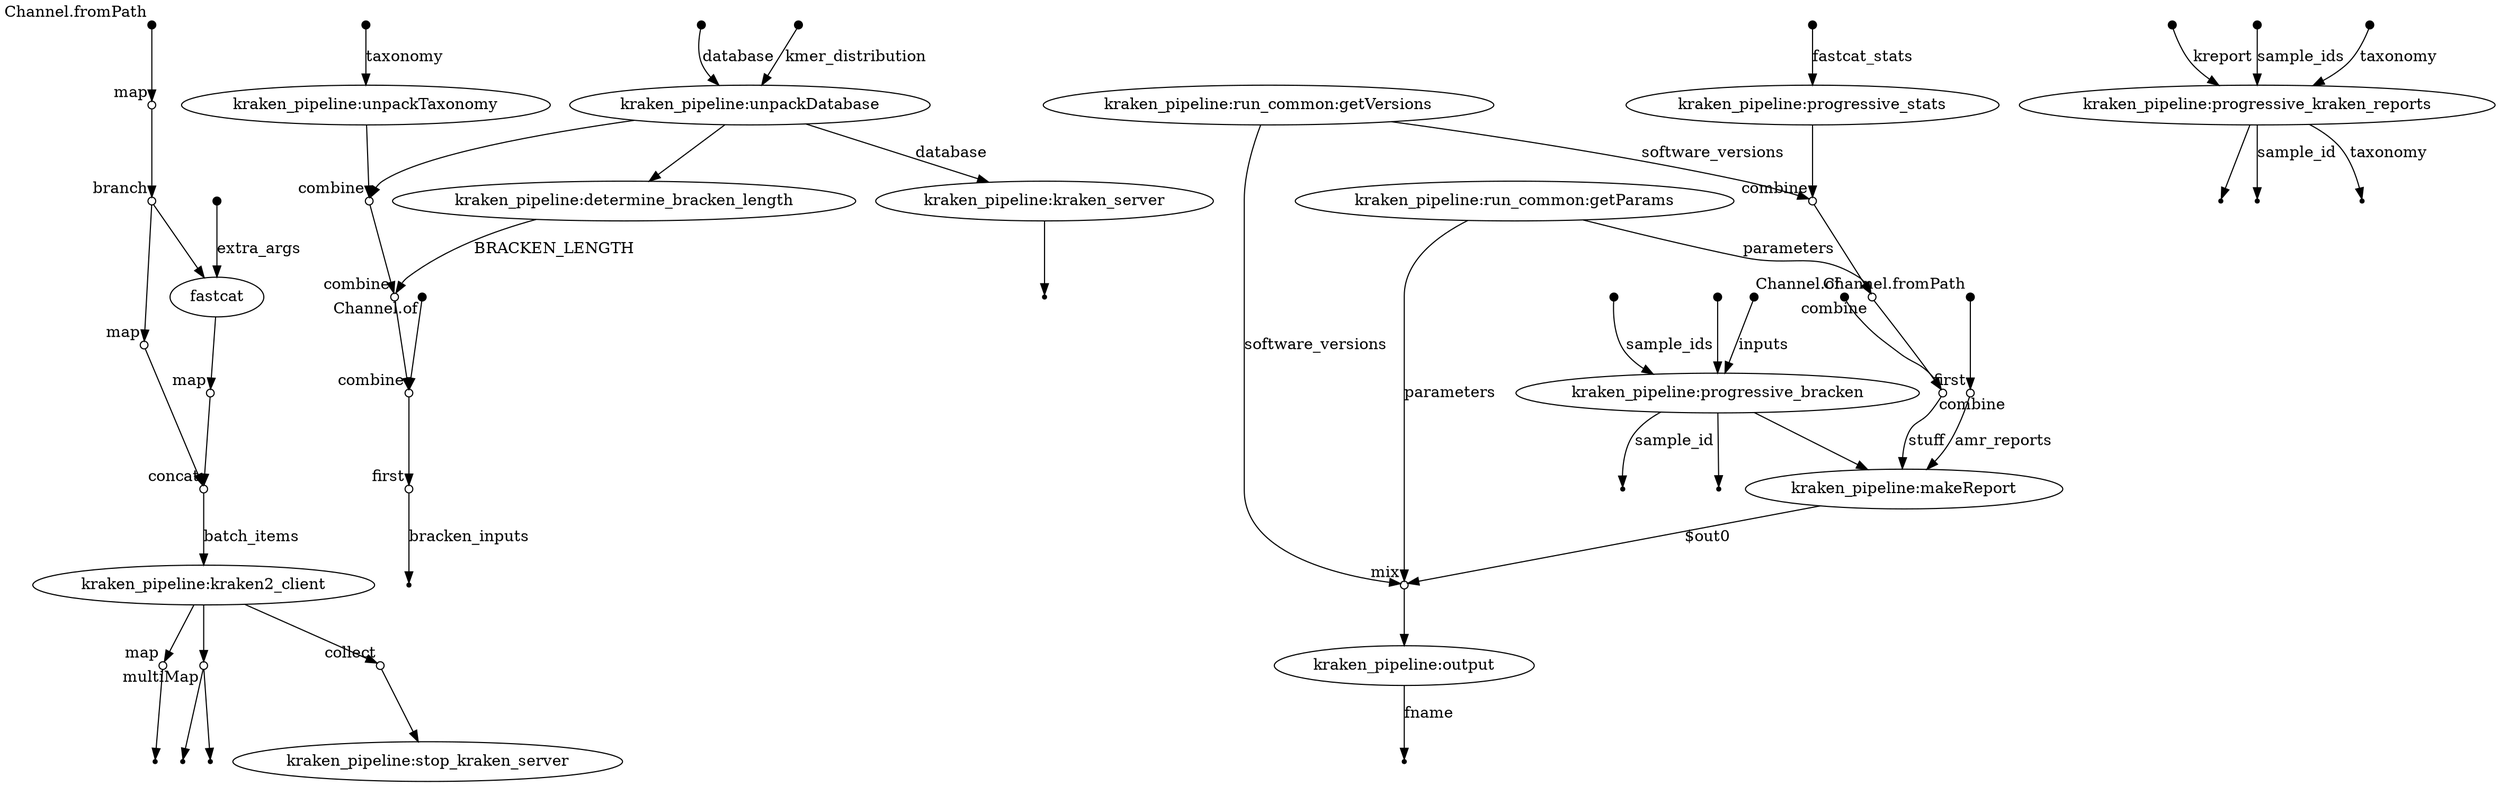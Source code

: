 digraph "pipeline" {
p0 [shape=point,label="",fixedsize=true,width=0.1,xlabel="Channel.fromPath"];
p1 [shape=circle,label="",fixedsize=true,width=0.1,xlabel="map"];
p0 -> p1;

p1 [shape=circle,label="",fixedsize=true,width=0.1,xlabel="map"];
p2 [shape=circle,label="",fixedsize=true,width=0.1,xlabel="branch"];
p1 -> p2;

p2 [shape=circle,label="",fixedsize=true,width=0.1,xlabel="branch"];
p4 [label="fastcat"];
p2 -> p4;

p2 [shape=circle,label="",fixedsize=true,width=0.1,xlabel="branch"];
p6 [shape=circle,label="",fixedsize=true,width=0.1,xlabel="map"];
p2 -> p6;

p3 [shape=point,label="",fixedsize=true,width=0.1];
p4 [label="fastcat"];
p3 -> p4 [label="extra_args"];

p4 [label="fastcat"];
p5 [shape=circle,label="",fixedsize=true,width=0.1,xlabel="map"];
p4 -> p5;

p5 [shape=circle,label="",fixedsize=true,width=0.1,xlabel="map"];
p7 [shape=circle,label="",fixedsize=true,width=0.1,xlabel="concat"];
p5 -> p7;

p6 [shape=circle,label="",fixedsize=true,width=0.1,xlabel="map"];
p7 [shape=circle,label="",fixedsize=true,width=0.1,xlabel="concat"];
p6 -> p7;

p7 [shape=circle,label="",fixedsize=true,width=0.1,xlabel="concat"];
p16 [label="kraken_pipeline:kraken2_client"];
p7 -> p16 [label="batch_items"];

p8 [shape=point,label="",fixedsize=true,width=0.1];
p9 [label="kraken_pipeline:unpackTaxonomy"];
p8 -> p9 [label="taxonomy"];

p9 [label="kraken_pipeline:unpackTaxonomy"];
p31 [shape=circle,label="",fixedsize=true,width=0.1,xlabel="combine"];
p9 -> p31;

p10 [shape=point,label="",fixedsize=true,width=0.1];
p12 [label="kraken_pipeline:unpackDatabase"];
p10 -> p12 [label="database"];

p11 [shape=point,label="",fixedsize=true,width=0.1];
p12 [label="kraken_pipeline:unpackDatabase"];
p11 -> p12 [label="kmer_distribution"];

p12 [label="kraken_pipeline:unpackDatabase"];
p13 [label="kraken_pipeline:determine_bracken_length"];
p12 -> p13;

p13 [label="kraken_pipeline:determine_bracken_length"];
p32 [shape=circle,label="",fixedsize=true,width=0.1,xlabel="combine"];
p13 -> p32 [label="BRACKEN_LENGTH"];

p12 [label="kraken_pipeline:unpackDatabase"];
p14 [label="kraken_pipeline:kraken_server"];
p12 -> p14 [label="database"];

p14 [label="kraken_pipeline:kraken_server"];
p15 [shape=point];
p14 -> p15;

p16 [label="kraken_pipeline:kraken2_client"];
p17 [shape=circle,label="",fixedsize=true,width=0.1,xlabel="map"];
p16 -> p17;

p17 [shape=circle,label="",fixedsize=true,width=0.1,xlabel="map"];
p18 [shape=point];
p17 -> p18;

p19 [shape=point,label="",fixedsize=true,width=0.1];
p20 [label="kraken_pipeline:progressive_stats"];
p19 -> p20 [label="fastcat_stats"];

p20 [label="kraken_pipeline:progressive_stats"];
p47 [shape=circle,label="",fixedsize=true,width=0.1,xlabel="combine"];
p20 -> p47;

p16 [label="kraken_pipeline:kraken2_client"];
p21 [shape=circle,label="",fixedsize=true,width=0.1,xlabel="multiMap"];
p16 -> p21;

p21 [shape=circle,label="",fixedsize=true,width=0.1,xlabel="multiMap"];
p23 [shape=point];
p21 -> p23;

p21 [shape=circle,label="",fixedsize=true,width=0.1,xlabel="multiMap"];
p22 [shape=point];
p21 -> p22;

p24 [shape=point,label="",fixedsize=true,width=0.1];
p27 [label="kraken_pipeline:progressive_kraken_reports"];
p24 -> p27 [label="kreport"];

p25 [shape=point,label="",fixedsize=true,width=0.1];
p27 [label="kraken_pipeline:progressive_kraken_reports"];
p25 -> p27 [label="sample_ids"];

p26 [shape=point,label="",fixedsize=true,width=0.1];
p27 [label="kraken_pipeline:progressive_kraken_reports"];
p26 -> p27 [label="taxonomy"];

p27 [label="kraken_pipeline:progressive_kraken_reports"];
p30 [shape=point];
p27 -> p30;

p27 [label="kraken_pipeline:progressive_kraken_reports"];
p29 [shape=point];
p27 -> p29 [label="sample_id"];

p27 [label="kraken_pipeline:progressive_kraken_reports"];
p28 [shape=point];
p27 -> p28 [label="taxonomy"];

p12 [label="kraken_pipeline:unpackDatabase"];
p31 [shape=circle,label="",fixedsize=true,width=0.1,xlabel="combine"];
p12 -> p31;

p31 [shape=circle,label="",fixedsize=true,width=0.1,xlabel="combine"];
p32 [shape=circle,label="",fixedsize=true,width=0.1,xlabel="combine"];
p31 -> p32;

p32 [shape=circle,label="",fixedsize=true,width=0.1,xlabel="combine"];
p34 [shape=circle,label="",fixedsize=true,width=0.1,xlabel="combine"];
p32 -> p34;

p33 [shape=point,label="",fixedsize=true,width=0.1,xlabel="Channel.of"];
p34 [shape=circle,label="",fixedsize=true,width=0.1,xlabel="combine"];
p33 -> p34;

p34 [shape=circle,label="",fixedsize=true,width=0.1,xlabel="combine"];
p35 [shape=circle,label="",fixedsize=true,width=0.1,xlabel="first"];
p34 -> p35;

p35 [shape=circle,label="",fixedsize=true,width=0.1,xlabel="first"];
p36 [shape=point];
p35 -> p36 [label="bracken_inputs"];

p37 [shape=point,label="",fixedsize=true,width=0.1];
p40 [label="kraken_pipeline:progressive_bracken"];
p37 -> p40 [label="inputs"];

p38 [shape=point,label="",fixedsize=true,width=0.1];
p40 [label="kraken_pipeline:progressive_bracken"];
p38 -> p40 [label="sample_ids"];

p39 [shape=point,label="",fixedsize=true,width=0.1];
p40 [label="kraken_pipeline:progressive_bracken"];
p39 -> p40;

p40 [label="kraken_pipeline:progressive_bracken"];
p51 [label="kraken_pipeline:makeReport"];
p40 -> p51;

p40 [label="kraken_pipeline:progressive_bracken"];
p42 [shape=point];
p40 -> p42 [label="sample_id"];

p40 [label="kraken_pipeline:progressive_bracken"];
p41 [shape=point];
p40 -> p41;

p43 [shape=point,label="",fixedsize=true,width=0.1,xlabel="Channel.fromPath"];
p44 [shape=circle,label="",fixedsize=true,width=0.1,xlabel="first"];
p43 -> p44;

p44 [shape=circle,label="",fixedsize=true,width=0.1,xlabel="first"];
p51 [label="kraken_pipeline:makeReport"];
p44 -> p51 [label="amr_reports"];

p45 [label="kraken_pipeline:run_common:getVersions"];
p47 [shape=circle,label="",fixedsize=true,width=0.1,xlabel="combine"];
p45 -> p47 [label="software_versions"];

p46 [label="kraken_pipeline:run_common:getParams"];
p48 [shape=circle,label="",fixedsize=true,width=0.1,xlabel="combine"];
p46 -> p48 [label="parameters"];

p47 [shape=circle,label="",fixedsize=true,width=0.1,xlabel="combine"];
p48 [shape=circle,label="",fixedsize=true,width=0.1,xlabel="combine"];
p47 -> p48;

p48 [shape=circle,label="",fixedsize=true,width=0.1,xlabel="combine"];
p50 [shape=circle,label="",fixedsize=true,width=0.1,xlabel="combine"];
p48 -> p50;

p49 [shape=point,label="",fixedsize=true,width=0.1,xlabel="Channel.of"];
p50 [shape=circle,label="",fixedsize=true,width=0.1,xlabel="combine"];
p49 -> p50;

p50 [shape=circle,label="",fixedsize=true,width=0.1,xlabel="combine"];
p51 [label="kraken_pipeline:makeReport"];
p50 -> p51 [label="stuff"];

p51 [label="kraken_pipeline:makeReport"];
p52 [shape=circle,label="",fixedsize=true,width=0.1,xlabel="mix"];
p51 -> p52 [label="$out0"];

p46 [label="kraken_pipeline:run_common:getParams"];
p52 [shape=circle,label="",fixedsize=true,width=0.1,xlabel="mix"];
p46 -> p52 [label="parameters"];

p45 [label="kraken_pipeline:run_common:getVersions"];
p52 [shape=circle,label="",fixedsize=true,width=0.1,xlabel="mix"];
p45 -> p52 [label="software_versions"];

p52 [shape=circle,label="",fixedsize=true,width=0.1,xlabel="mix"];
p53 [label="kraken_pipeline:output"];
p52 -> p53;

p53 [label="kraken_pipeline:output"];
p54 [shape=point];
p53 -> p54 [label="fname"];

p16 [label="kraken_pipeline:kraken2_client"];
p55 [shape=circle,label="",fixedsize=true,width=0.1,xlabel="collect"];
p16 -> p55;

p55 [shape=circle,label="",fixedsize=true,width=0.1,xlabel="collect"];
p56 [label="kraken_pipeline:stop_kraken_server"];
p55 -> p56;

}
